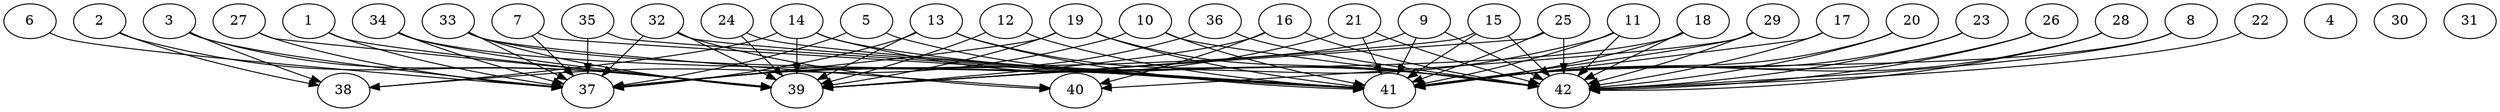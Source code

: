 // DAG (tier=3-complex, mode=compute, n=42, ccr=0.469, fat=0.855, density=0.704, regular=0.218, jump=0.344, mindata=1048576, maxdata=16777216)
// DAG automatically generated by daggen at Sun Aug 24 16:33:34 2025
// /home/ermia/Project/Environments/daggen/bin/daggen --dot --ccr 0.469 --fat 0.855 --regular 0.218 --density 0.704 --jump 0.344 --mindata 1048576 --maxdata 16777216 -n 42 
digraph G {
  1 [size="6664275714966112", alpha="0.07", expect_size="3332137857483056"]
  1 -> 37 [size ="107932603645952"]
  1 -> 39 [size ="107932603645952"]
  2 [size="1735577288333511936", alpha="0.20", expect_size="867788644166755968"]
  2 -> 38 [size ="1438909749788672"]
  2 -> 39 [size ="1438909749788672"]
  3 [size="1830879914376172", alpha="0.18", expect_size="915439957188086"]
  3 -> 37 [size ="49330257920000"]
  3 -> 38 [size ="49330257920000"]
  3 -> 39 [size ="49330257920000"]
  4 [size="23893867273430808", alpha="0.03", expect_size="11946933636715404"]
  5 [size="15120399991252910", alpha="0.13", expect_size="7560199995626455"]
  5 -> 37 [size ="1003795270074368"]
  5 -> 42 [size ="1003795270074368"]
  6 [size="1801682089666714533888", alpha="0.11", expect_size="900841044833357266944"]
  6 -> 37 [size ="1184519172390912"]
  7 [size="427913786416636624896", alpha="0.05", expect_size="213956893208318312448"]
  7 -> 37 [size ="454284067995648"]
  7 -> 41 [size ="454284067995648"]
  8 [size="3221737152745021952", alpha="0.03", expect_size="1610868576372510976"]
  8 -> 41 [size ="2125261294272512"]
  8 -> 42 [size ="2125261294272512"]
  9 [size="350896701077956067328", alpha="0.03", expect_size="175448350538978033664"]
  9 -> 37 [size ="397993681354752"]
  9 -> 41 [size ="397993681354752"]
  9 -> 42 [size ="397993681354752"]
  10 [size="48236623654770392", alpha="0.03", expect_size="24118311827385196"]
  10 -> 38 [size ="20283863859200"]
  10 -> 41 [size ="20283863859200"]
  10 -> 42 [size ="20283863859200"]
  11 [size="415134223804923904000", alpha="0.05", expect_size="207567111902461952000"]
  11 -> 39 [size ="445193702604800"]
  11 -> 41 [size ="445193702604800"]
  11 -> 42 [size ="445193702604800"]
  12 [size="77355824120063852544", alpha="0.17", expect_size="38677912060031926272"]
  12 -> 39 [size ="145239696211968"]
  12 -> 41 [size ="145239696211968"]
  13 [size="15364263945023684", alpha="0.20", expect_size="7682131972511842"]
  13 -> 37 [size ="246154382016512"]
  13 -> 39 [size ="246154382016512"]
  13 -> 41 [size ="246154382016512"]
  13 -> 42 [size ="246154382016512"]
  14 [size="39909518883404240", alpha="0.04", expect_size="19954759441702120"]
  14 -> 38 [size ="1517745820663808"]
  14 -> 39 [size ="1517745820663808"]
  14 -> 41 [size ="1517745820663808"]
  14 -> 42 [size ="1517745820663808"]
  15 [size="4227136382499291136", alpha="0.00", expect_size="2113568191249645568"]
  15 -> 39 [size ="20914821398528"]
  15 -> 41 [size ="20914821398528"]
  15 -> 42 [size ="20914821398528"]
  16 [size="2013410666950497536", alpha="0.18", expect_size="1006705333475248768"]
  16 -> 39 [size ="709085980786688"]
  16 -> 40 [size ="709085980786688"]
  16 -> 42 [size ="709085980786688"]
  17 [size="2263187929466121984", alpha="0.14", expect_size="1131593964733060992"]
  17 -> 41 [size ="1085979829993472"]
  17 -> 42 [size ="1085979829993472"]
  18 [size="713313936530606592", alpha="0.19", expect_size="356656968265303296"]
  18 -> 39 [size ="722413499187200"]
  18 -> 41 [size ="722413499187200"]
  18 -> 42 [size ="722413499187200"]
  19 [size="213644709035589500928", alpha="0.10", expect_size="106822354517794750464"]
  19 -> 37 [size ="285902584676352"]
  19 -> 39 [size ="285902584676352"]
  19 -> 41 [size ="285902584676352"]
  19 -> 42 [size ="285902584676352"]
  20 [size="15385531397372910", alpha="0.06", expect_size="7692765698686455"]
  20 -> 41 [size ="9984800718848"]
  20 -> 42 [size ="9984800718848"]
  21 [size="760276539832981782528", alpha="0.06", expect_size="380138269916490891264"]
  21 -> 37 [size ="666404181245952"]
  21 -> 41 [size ="666404181245952"]
  21 -> 42 [size ="666404181245952"]
  22 [size="6848277749423125", alpha="0.04", expect_size="3424138874711562"]
  22 -> 42 [size ="129034272899072"]
  23 [size="811029609194568064", alpha="0.09", expect_size="405514804597284032"]
  23 -> 41 [size ="1906105445777408"]
  23 -> 42 [size ="1906105445777408"]
  24 [size="4306332538677994979328", alpha="0.13", expect_size="2153166269338997489664"]
  24 -> 39 [size ="2117524103626752"]
  24 -> 41 [size ="2117524103626752"]
  25 [size="21220247816668056", alpha="0.11", expect_size="10610123908334028"]
  25 -> 39 [size ="15859712000000"]
  25 -> 41 [size ="15859712000000"]
  25 -> 42 [size ="15859712000000"]
  26 [size="951025201331521664", alpha="0.20", expect_size="475512600665760832"]
  26 -> 41 [size ="1101881585696768"]
  26 -> 42 [size ="1101881585696768"]
  27 [size="850299983998200", alpha="0.01", expect_size="425149991999100"]
  27 -> 37 [size ="18374406963200"]
  27 -> 39 [size ="18374406963200"]
  28 [size="9651705757097110", alpha="0.15", expect_size="4825852878548555"]
  28 -> 41 [size ="168813991559168"]
  28 -> 42 [size ="168813991559168"]
  29 [size="54166485747359808", alpha="0.19", expect_size="27083242873679904"]
  29 -> 40 [size ="1288168603123712"]
  29 -> 41 [size ="1288168603123712"]
  29 -> 42 [size ="1288168603123712"]
  30 [size="429136063904616546304", alpha="0.07", expect_size="214568031952308273152"]
  31 [size="1272700627681424703488", alpha="0.12", expect_size="636350313840712351744"]
  32 [size="20890990989060324", alpha="0.16", expect_size="10445495494530162"]
  32 -> 37 [size ="1344064414810112"]
  32 -> 39 [size ="1344064414810112"]
  32 -> 40 [size ="1344064414810112"]
  32 -> 41 [size ="1344064414810112"]
  33 [size="1036178122672944709632", alpha="0.05", expect_size="518089061336472354816"]
  33 -> 37 [size ="819180488097792"]
  33 -> 39 [size ="819180488097792"]
  33 -> 40 [size ="819180488097792"]
  33 -> 41 [size ="819180488097792"]
  34 [size="3610597150782412288", alpha="0.16", expect_size="1805298575391206144"]
  34 -> 37 [size ="1378257723195392"]
  34 -> 39 [size ="1378257723195392"]
  34 -> 41 [size ="1378257723195392"]
  35 [size="825792115954598019072", alpha="0.15", expect_size="412896057977299009536"]
  35 -> 37 [size ="704158579556352"]
  35 -> 41 [size ="704158579556352"]
  36 [size="769933860340033920", alpha="0.08", expect_size="384966930170016960"]
  36 -> 37 [size ="982437563727872"]
  36 -> 42 [size ="982437563727872"]
  37 [size="2231279605714459295744", alpha="0.04", expect_size="1115639802857229647872"]
  38 [size="3504881602106870", alpha="0.16", expect_size="1752440801053435"]
  39 [size="2949505493581692928000", alpha="0.12", expect_size="1474752746790846464000"]
  40 [size="19166076980993792", alpha="0.20", expect_size="9583038490496896"]
  41 [size="65174471933165568000", alpha="0.19", expect_size="32587235966582784000"]
  42 [size="1004114429981581377536", alpha="0.02", expect_size="502057214990790688768"]
}